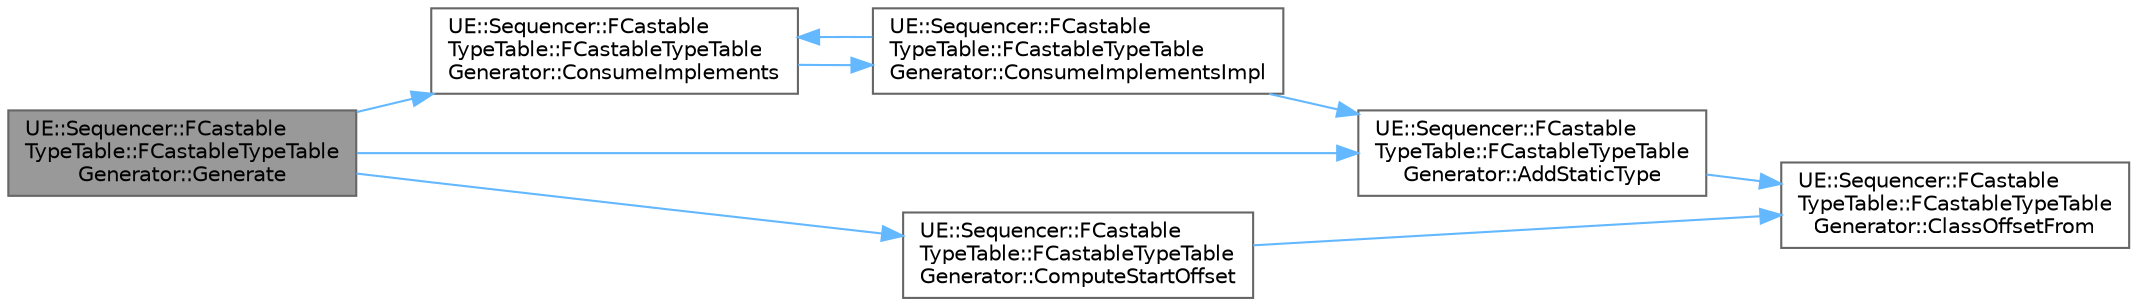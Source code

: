 digraph "UE::Sequencer::FCastableTypeTable::FCastableTypeTableGenerator::Generate"
{
 // INTERACTIVE_SVG=YES
 // LATEX_PDF_SIZE
  bgcolor="transparent";
  edge [fontname=Helvetica,fontsize=10,labelfontname=Helvetica,labelfontsize=10];
  node [fontname=Helvetica,fontsize=10,shape=box,height=0.2,width=0.4];
  rankdir="LR";
  Node1 [id="Node000001",label="UE::Sequencer::FCastable\lTypeTable::FCastableTypeTable\lGenerator::Generate",height=0.2,width=0.4,color="gray40", fillcolor="grey60", style="filled", fontcolor="black",tooltip="Generate the type table from a template type."];
  Node1 -> Node2 [id="edge1_Node000001_Node000002",color="steelblue1",style="solid",tooltip=" "];
  Node2 [id="Node000002",label="UE::Sequencer::FCastable\lTypeTable::FCastableTypeTable\lGenerator::AddStaticType",height=0.2,width=0.4,color="grey40", fillcolor="white", style="filled",URL="$d4/d32/structUE_1_1Sequencer_1_1FCastableTypeTable_1_1FCastableTypeTableGenerator.html#a2371b484289da025feeeb40e2244c6aa",tooltip=" "];
  Node2 -> Node3 [id="edge2_Node000002_Node000003",color="steelblue1",style="solid",tooltip=" "];
  Node3 [id="Node000003",label="UE::Sequencer::FCastable\lTypeTable::FCastableTypeTable\lGenerator::ClassOffsetFrom",height=0.2,width=0.4,color="grey40", fillcolor="white", style="filled",URL="$d4/d32/structUE_1_1Sequencer_1_1FCastableTypeTable_1_1FCastableTypeTableGenerator.html#a915a97e2ed2328ef5456353b6b5f1a80",tooltip="Compute the ptr offset from one class to another in an inheritance hierarchy."];
  Node1 -> Node4 [id="edge3_Node000001_Node000004",color="steelblue1",style="solid",tooltip=" "];
  Node4 [id="Node000004",label="UE::Sequencer::FCastable\lTypeTable::FCastableTypeTable\lGenerator::ComputeStartOffset",height=0.2,width=0.4,color="grey40", fillcolor="white", style="filled",URL="$d4/d32/structUE_1_1Sequencer_1_1FCastableTypeTable_1_1FCastableTypeTableGenerator.html#a591c8c921bd94cabfc0410dce419768e",tooltip="Compute the start offset from an ICastable type to the root of T This offset is added to all other cl..."];
  Node4 -> Node3 [id="edge4_Node000004_Node000003",color="steelblue1",style="solid",tooltip=" "];
  Node1 -> Node5 [id="edge5_Node000001_Node000005",color="steelblue1",style="solid",tooltip=" "];
  Node5 [id="Node000005",label="UE::Sequencer::FCastable\lTypeTable::FCastableTypeTable\lGenerator::ConsumeImplements",height=0.2,width=0.4,color="grey40", fillcolor="white", style="filled",URL="$d4/d32/structUE_1_1Sequencer_1_1FCastableTypeTable_1_1FCastableTypeTableGenerator.html#ad3e2900ecac5d2ac00c5c2f10e719525",tooltip=" "];
  Node5 -> Node6 [id="edge6_Node000005_Node000006",color="steelblue1",style="solid",tooltip=" "];
  Node6 [id="Node000006",label="UE::Sequencer::FCastable\lTypeTable::FCastableTypeTable\lGenerator::ConsumeImplementsImpl",height=0.2,width=0.4,color="grey40", fillcolor="white", style="filled",URL="$d4/d32/structUE_1_1Sequencer_1_1FCastableTypeTable_1_1FCastableTypeTableGenerator.html#aaecf6cdee910fdd703e09e909bc0b712",tooltip=" "];
  Node6 -> Node2 [id="edge7_Node000006_Node000002",color="steelblue1",style="solid",tooltip=" "];
  Node6 -> Node5 [id="edge8_Node000006_Node000005",color="steelblue1",style="solid",tooltip=" "];
}
